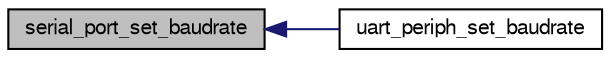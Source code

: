 digraph "serial_port_set_baudrate"
{
  edge [fontname="FreeSans",fontsize="10",labelfontname="FreeSans",labelfontsize="10"];
  node [fontname="FreeSans",fontsize="10",shape=record];
  rankdir="LR";
  Node1 [label="serial_port_set_baudrate",height=0.2,width=0.4,color="black", fillcolor="grey75", style="filled", fontcolor="black"];
  Node1 -> Node2 [dir="back",color="midnightblue",fontsize="10",style="solid",fontname="FreeSans"];
  Node2 [label="uart_periph_set_baudrate",height=0.2,width=0.4,color="black", fillcolor="white", style="filled",URL="$linux_2mcu__periph_2uart__arch_8c.html#af1a8e69ac854e1358f0df7e6d8724512",tooltip="Set baudrate. "];
}
